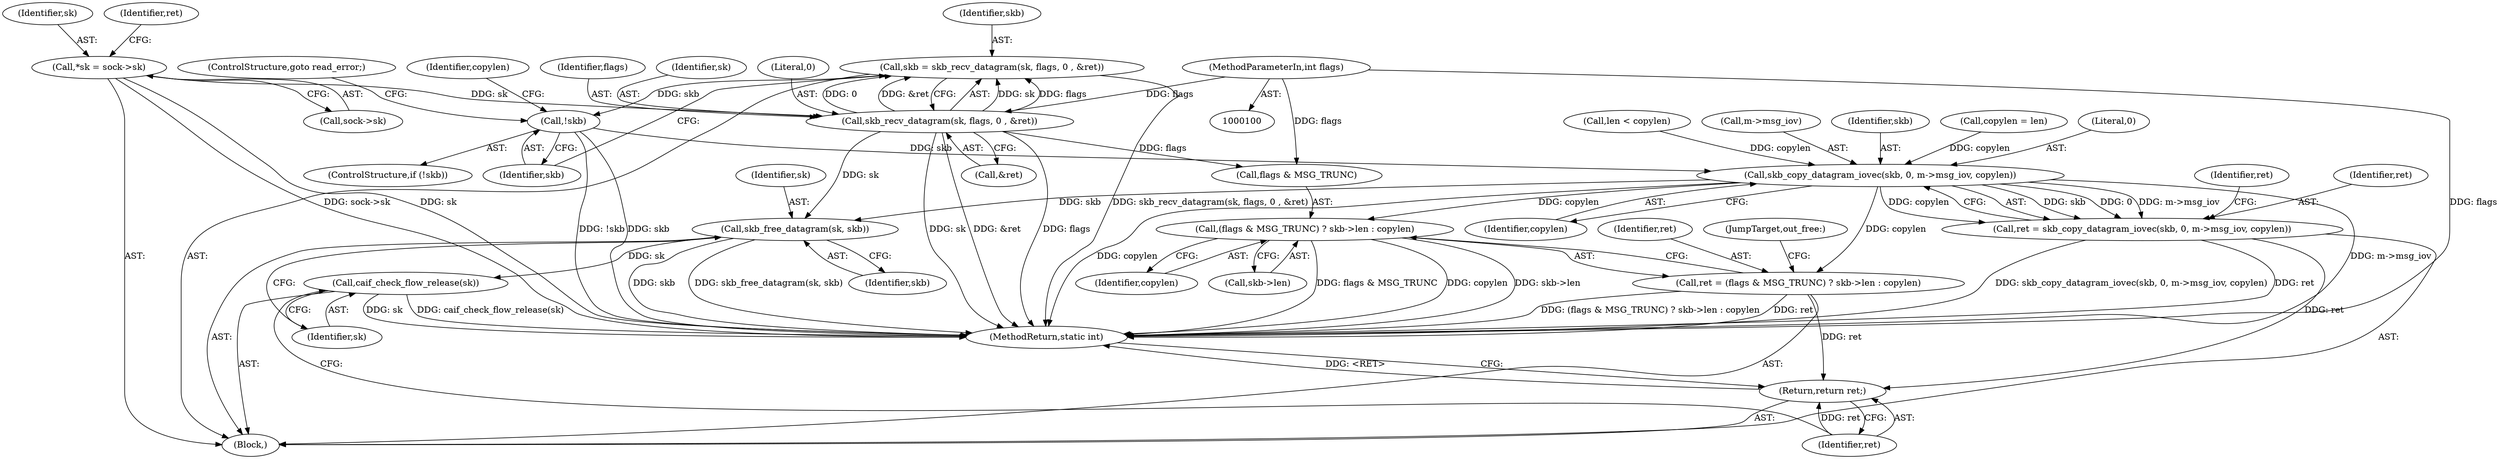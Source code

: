 digraph "0_linux_f3d3342602f8bcbf37d7c46641cb9bca7618eb1c_11@API" {
"1000127" [label="(Call,skb = skb_recv_datagram(sk, flags, 0 , &ret))"];
"1000129" [label="(Call,skb_recv_datagram(sk, flags, 0 , &ret))"];
"1000108" [label="(Call,*sk = sock->sk)"];
"1000105" [label="(MethodParameterIn,int flags)"];
"1000136" [label="(Call,!skb)"];
"1000159" [label="(Call,skb_copy_datagram_iovec(skb, 0, m->msg_iov, copylen))"];
"1000157" [label="(Call,ret = skb_copy_datagram_iovec(skb, 0, m->msg_iov, copylen))"];
"1000185" [label="(Return,return ret;)"];
"1000169" [label="(Call,ret = (flags & MSG_TRUNC) ? skb->len : copylen)"];
"1000171" [label="(Call,(flags & MSG_TRUNC) ? skb->len : copylen)"];
"1000180" [label="(Call,skb_free_datagram(sk, skb))"];
"1000183" [label="(Call,caif_check_flow_release(sk))"];
"1000131" [label="(Identifier,flags)"];
"1000167" [label="(Identifier,ret)"];
"1000183" [label="(Call,caif_check_flow_release(sk))"];
"1000145" [label="(Call,len < copylen)"];
"1000179" [label="(JumpTarget,out_free:)"];
"1000169" [label="(Call,ret = (flags & MSG_TRUNC) ? skb->len : copylen)"];
"1000117" [label="(Identifier,ret)"];
"1000137" [label="(Identifier,skb)"];
"1000159" [label="(Call,skb_copy_datagram_iovec(skb, 0, m->msg_iov, copylen))"];
"1000172" [label="(Call,flags & MSG_TRUNC)"];
"1000175" [label="(Call,skb->len)"];
"1000106" [label="(Block,)"];
"1000140" [label="(Identifier,copylen)"];
"1000130" [label="(Identifier,sk)"];
"1000162" [label="(Call,m->msg_iov)"];
"1000190" [label="(MethodReturn,static int)"];
"1000136" [label="(Call,!skb)"];
"1000171" [label="(Call,(flags & MSG_TRUNC) ? skb->len : copylen)"];
"1000132" [label="(Literal,0)"];
"1000160" [label="(Identifier,skb)"];
"1000181" [label="(Identifier,sk)"];
"1000127" [label="(Call,skb = skb_recv_datagram(sk, flags, 0 , &ret))"];
"1000165" [label="(Identifier,copylen)"];
"1000128" [label="(Identifier,skb)"];
"1000135" [label="(ControlStructure,if (!skb))"];
"1000110" [label="(Call,sock->sk)"];
"1000158" [label="(Identifier,ret)"];
"1000154" [label="(Call,copylen = len)"];
"1000109" [label="(Identifier,sk)"];
"1000185" [label="(Return,return ret;)"];
"1000157" [label="(Call,ret = skb_copy_datagram_iovec(skb, 0, m->msg_iov, copylen))"];
"1000105" [label="(MethodParameterIn,int flags)"];
"1000133" [label="(Call,&ret)"];
"1000170" [label="(Identifier,ret)"];
"1000186" [label="(Identifier,ret)"];
"1000180" [label="(Call,skb_free_datagram(sk, skb))"];
"1000178" [label="(Identifier,copylen)"];
"1000108" [label="(Call,*sk = sock->sk)"];
"1000161" [label="(Literal,0)"];
"1000129" [label="(Call,skb_recv_datagram(sk, flags, 0 , &ret))"];
"1000182" [label="(Identifier,skb)"];
"1000138" [label="(ControlStructure,goto read_error;)"];
"1000184" [label="(Identifier,sk)"];
"1000127" -> "1000106"  [label="AST: "];
"1000127" -> "1000129"  [label="CFG: "];
"1000128" -> "1000127"  [label="AST: "];
"1000129" -> "1000127"  [label="AST: "];
"1000137" -> "1000127"  [label="CFG: "];
"1000127" -> "1000190"  [label="DDG: skb_recv_datagram(sk, flags, 0 , &ret)"];
"1000129" -> "1000127"  [label="DDG: sk"];
"1000129" -> "1000127"  [label="DDG: flags"];
"1000129" -> "1000127"  [label="DDG: 0"];
"1000129" -> "1000127"  [label="DDG: &ret"];
"1000127" -> "1000136"  [label="DDG: skb"];
"1000129" -> "1000133"  [label="CFG: "];
"1000130" -> "1000129"  [label="AST: "];
"1000131" -> "1000129"  [label="AST: "];
"1000132" -> "1000129"  [label="AST: "];
"1000133" -> "1000129"  [label="AST: "];
"1000129" -> "1000190"  [label="DDG: sk"];
"1000129" -> "1000190"  [label="DDG: &ret"];
"1000129" -> "1000190"  [label="DDG: flags"];
"1000108" -> "1000129"  [label="DDG: sk"];
"1000105" -> "1000129"  [label="DDG: flags"];
"1000129" -> "1000172"  [label="DDG: flags"];
"1000129" -> "1000180"  [label="DDG: sk"];
"1000108" -> "1000106"  [label="AST: "];
"1000108" -> "1000110"  [label="CFG: "];
"1000109" -> "1000108"  [label="AST: "];
"1000110" -> "1000108"  [label="AST: "];
"1000117" -> "1000108"  [label="CFG: "];
"1000108" -> "1000190"  [label="DDG: sock->sk"];
"1000108" -> "1000190"  [label="DDG: sk"];
"1000105" -> "1000100"  [label="AST: "];
"1000105" -> "1000190"  [label="DDG: flags"];
"1000105" -> "1000172"  [label="DDG: flags"];
"1000136" -> "1000135"  [label="AST: "];
"1000136" -> "1000137"  [label="CFG: "];
"1000137" -> "1000136"  [label="AST: "];
"1000138" -> "1000136"  [label="CFG: "];
"1000140" -> "1000136"  [label="CFG: "];
"1000136" -> "1000190"  [label="DDG: !skb"];
"1000136" -> "1000190"  [label="DDG: skb"];
"1000136" -> "1000159"  [label="DDG: skb"];
"1000159" -> "1000157"  [label="AST: "];
"1000159" -> "1000165"  [label="CFG: "];
"1000160" -> "1000159"  [label="AST: "];
"1000161" -> "1000159"  [label="AST: "];
"1000162" -> "1000159"  [label="AST: "];
"1000165" -> "1000159"  [label="AST: "];
"1000157" -> "1000159"  [label="CFG: "];
"1000159" -> "1000190"  [label="DDG: m->msg_iov"];
"1000159" -> "1000190"  [label="DDG: copylen"];
"1000159" -> "1000157"  [label="DDG: skb"];
"1000159" -> "1000157"  [label="DDG: 0"];
"1000159" -> "1000157"  [label="DDG: m->msg_iov"];
"1000159" -> "1000157"  [label="DDG: copylen"];
"1000154" -> "1000159"  [label="DDG: copylen"];
"1000145" -> "1000159"  [label="DDG: copylen"];
"1000159" -> "1000169"  [label="DDG: copylen"];
"1000159" -> "1000171"  [label="DDG: copylen"];
"1000159" -> "1000180"  [label="DDG: skb"];
"1000157" -> "1000106"  [label="AST: "];
"1000158" -> "1000157"  [label="AST: "];
"1000167" -> "1000157"  [label="CFG: "];
"1000157" -> "1000190"  [label="DDG: skb_copy_datagram_iovec(skb, 0, m->msg_iov, copylen)"];
"1000157" -> "1000190"  [label="DDG: ret"];
"1000157" -> "1000185"  [label="DDG: ret"];
"1000185" -> "1000106"  [label="AST: "];
"1000185" -> "1000186"  [label="CFG: "];
"1000186" -> "1000185"  [label="AST: "];
"1000190" -> "1000185"  [label="CFG: "];
"1000185" -> "1000190"  [label="DDG: <RET>"];
"1000186" -> "1000185"  [label="DDG: ret"];
"1000169" -> "1000185"  [label="DDG: ret"];
"1000169" -> "1000106"  [label="AST: "];
"1000169" -> "1000171"  [label="CFG: "];
"1000170" -> "1000169"  [label="AST: "];
"1000171" -> "1000169"  [label="AST: "];
"1000179" -> "1000169"  [label="CFG: "];
"1000169" -> "1000190"  [label="DDG: (flags & MSG_TRUNC) ? skb->len : copylen"];
"1000169" -> "1000190"  [label="DDG: ret"];
"1000171" -> "1000175"  [label="CFG: "];
"1000171" -> "1000178"  [label="CFG: "];
"1000172" -> "1000171"  [label="AST: "];
"1000175" -> "1000171"  [label="AST: "];
"1000178" -> "1000171"  [label="AST: "];
"1000171" -> "1000190"  [label="DDG: flags & MSG_TRUNC"];
"1000171" -> "1000190"  [label="DDG: copylen"];
"1000171" -> "1000190"  [label="DDG: skb->len"];
"1000180" -> "1000106"  [label="AST: "];
"1000180" -> "1000182"  [label="CFG: "];
"1000181" -> "1000180"  [label="AST: "];
"1000182" -> "1000180"  [label="AST: "];
"1000184" -> "1000180"  [label="CFG: "];
"1000180" -> "1000190"  [label="DDG: skb"];
"1000180" -> "1000190"  [label="DDG: skb_free_datagram(sk, skb)"];
"1000180" -> "1000183"  [label="DDG: sk"];
"1000183" -> "1000106"  [label="AST: "];
"1000183" -> "1000184"  [label="CFG: "];
"1000184" -> "1000183"  [label="AST: "];
"1000186" -> "1000183"  [label="CFG: "];
"1000183" -> "1000190"  [label="DDG: sk"];
"1000183" -> "1000190"  [label="DDG: caif_check_flow_release(sk)"];
}

